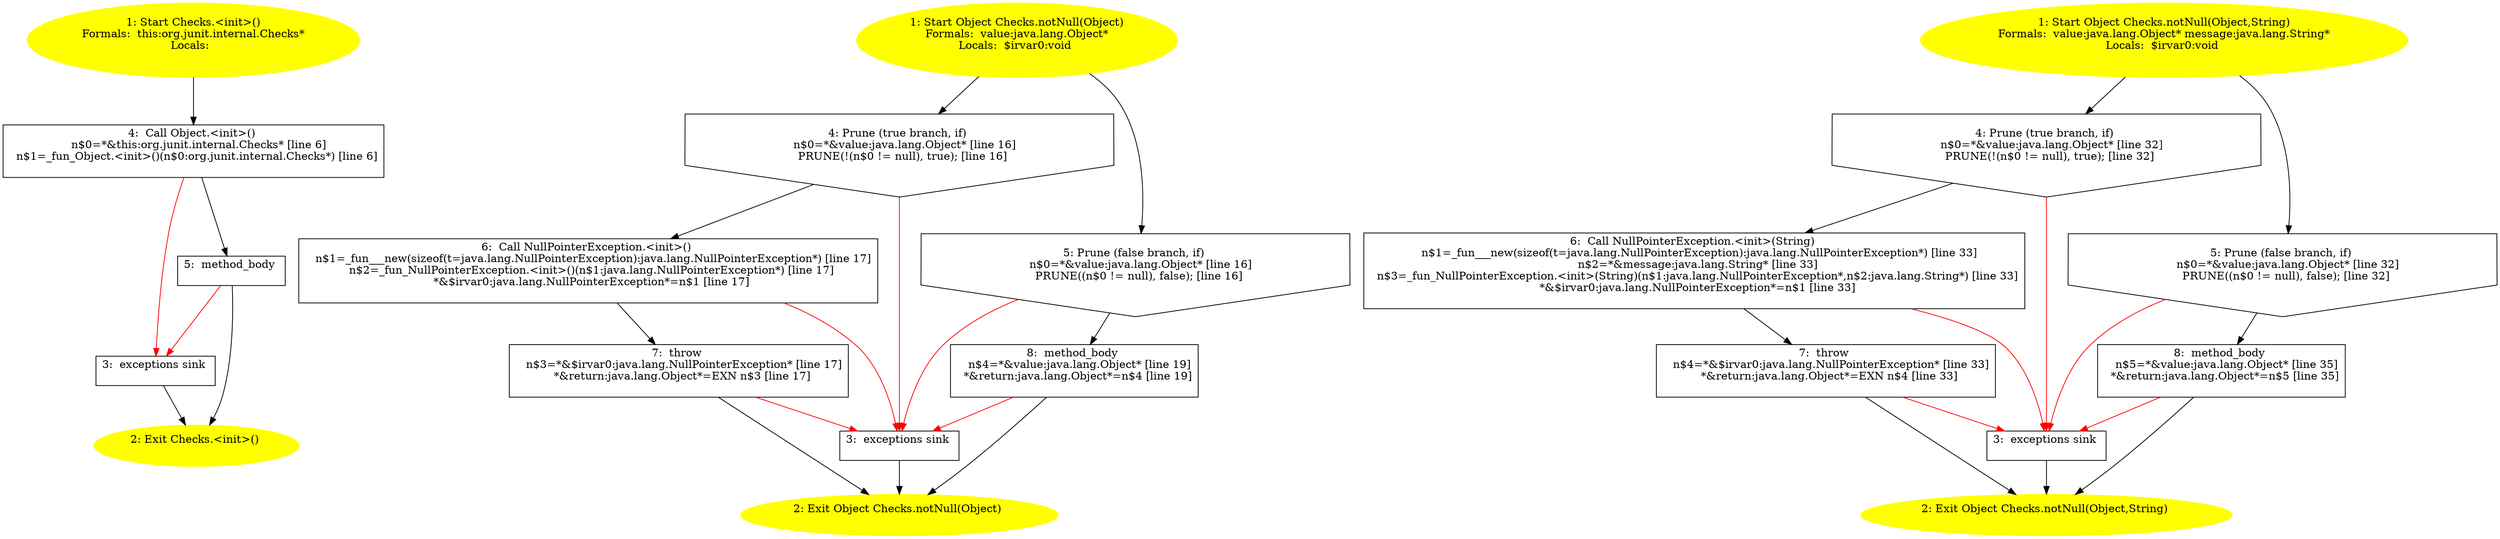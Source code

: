 /* @generated */
digraph cfg {
"org.junit.internal.Checks.<init>().bebbe21bf7896fc3631816df6903ec8d_1" [label="1: Start Checks.<init>()\nFormals:  this:org.junit.internal.Checks*\nLocals:  \n  " color=yellow style=filled]
	

	 "org.junit.internal.Checks.<init>().bebbe21bf7896fc3631816df6903ec8d_1" -> "org.junit.internal.Checks.<init>().bebbe21bf7896fc3631816df6903ec8d_4" ;
"org.junit.internal.Checks.<init>().bebbe21bf7896fc3631816df6903ec8d_2" [label="2: Exit Checks.<init>() \n  " color=yellow style=filled]
	

"org.junit.internal.Checks.<init>().bebbe21bf7896fc3631816df6903ec8d_3" [label="3:  exceptions sink \n  " shape="box"]
	

	 "org.junit.internal.Checks.<init>().bebbe21bf7896fc3631816df6903ec8d_3" -> "org.junit.internal.Checks.<init>().bebbe21bf7896fc3631816df6903ec8d_2" ;
"org.junit.internal.Checks.<init>().bebbe21bf7896fc3631816df6903ec8d_4" [label="4:  Call Object.<init>() \n   n$0=*&this:org.junit.internal.Checks* [line 6]\n  n$1=_fun_Object.<init>()(n$0:org.junit.internal.Checks*) [line 6]\n " shape="box"]
	

	 "org.junit.internal.Checks.<init>().bebbe21bf7896fc3631816df6903ec8d_4" -> "org.junit.internal.Checks.<init>().bebbe21bf7896fc3631816df6903ec8d_5" ;
	 "org.junit.internal.Checks.<init>().bebbe21bf7896fc3631816df6903ec8d_4" -> "org.junit.internal.Checks.<init>().bebbe21bf7896fc3631816df6903ec8d_3" [color="red" ];
"org.junit.internal.Checks.<init>().bebbe21bf7896fc3631816df6903ec8d_5" [label="5:  method_body \n  " shape="box"]
	

	 "org.junit.internal.Checks.<init>().bebbe21bf7896fc3631816df6903ec8d_5" -> "org.junit.internal.Checks.<init>().bebbe21bf7896fc3631816df6903ec8d_2" ;
	 "org.junit.internal.Checks.<init>().bebbe21bf7896fc3631816df6903ec8d_5" -> "org.junit.internal.Checks.<init>().bebbe21bf7896fc3631816df6903ec8d_3" [color="red" ];
"org.junit.internal.Checks.notNull(java.lang.Object):java.lang.Object.be5418e20a6f9ee86bb356b0b2f84270_1" [label="1: Start Object Checks.notNull(Object)\nFormals:  value:java.lang.Object*\nLocals:  $irvar0:void \n  " color=yellow style=filled]
	

	 "org.junit.internal.Checks.notNull(java.lang.Object):java.lang.Object.be5418e20a6f9ee86bb356b0b2f84270_1" -> "org.junit.internal.Checks.notNull(java.lang.Object):java.lang.Object.be5418e20a6f9ee86bb356b0b2f84270_4" ;
	 "org.junit.internal.Checks.notNull(java.lang.Object):java.lang.Object.be5418e20a6f9ee86bb356b0b2f84270_1" -> "org.junit.internal.Checks.notNull(java.lang.Object):java.lang.Object.be5418e20a6f9ee86bb356b0b2f84270_5" ;
"org.junit.internal.Checks.notNull(java.lang.Object):java.lang.Object.be5418e20a6f9ee86bb356b0b2f84270_2" [label="2: Exit Object Checks.notNull(Object) \n  " color=yellow style=filled]
	

"org.junit.internal.Checks.notNull(java.lang.Object):java.lang.Object.be5418e20a6f9ee86bb356b0b2f84270_3" [label="3:  exceptions sink \n  " shape="box"]
	

	 "org.junit.internal.Checks.notNull(java.lang.Object):java.lang.Object.be5418e20a6f9ee86bb356b0b2f84270_3" -> "org.junit.internal.Checks.notNull(java.lang.Object):java.lang.Object.be5418e20a6f9ee86bb356b0b2f84270_2" ;
"org.junit.internal.Checks.notNull(java.lang.Object):java.lang.Object.be5418e20a6f9ee86bb356b0b2f84270_4" [label="4: Prune (true branch, if) \n   n$0=*&value:java.lang.Object* [line 16]\n  PRUNE(!(n$0 != null), true); [line 16]\n " shape="invhouse"]
	

	 "org.junit.internal.Checks.notNull(java.lang.Object):java.lang.Object.be5418e20a6f9ee86bb356b0b2f84270_4" -> "org.junit.internal.Checks.notNull(java.lang.Object):java.lang.Object.be5418e20a6f9ee86bb356b0b2f84270_6" ;
	 "org.junit.internal.Checks.notNull(java.lang.Object):java.lang.Object.be5418e20a6f9ee86bb356b0b2f84270_4" -> "org.junit.internal.Checks.notNull(java.lang.Object):java.lang.Object.be5418e20a6f9ee86bb356b0b2f84270_3" [color="red" ];
"org.junit.internal.Checks.notNull(java.lang.Object):java.lang.Object.be5418e20a6f9ee86bb356b0b2f84270_5" [label="5: Prune (false branch, if) \n   n$0=*&value:java.lang.Object* [line 16]\n  PRUNE((n$0 != null), false); [line 16]\n " shape="invhouse"]
	

	 "org.junit.internal.Checks.notNull(java.lang.Object):java.lang.Object.be5418e20a6f9ee86bb356b0b2f84270_5" -> "org.junit.internal.Checks.notNull(java.lang.Object):java.lang.Object.be5418e20a6f9ee86bb356b0b2f84270_8" ;
	 "org.junit.internal.Checks.notNull(java.lang.Object):java.lang.Object.be5418e20a6f9ee86bb356b0b2f84270_5" -> "org.junit.internal.Checks.notNull(java.lang.Object):java.lang.Object.be5418e20a6f9ee86bb356b0b2f84270_3" [color="red" ];
"org.junit.internal.Checks.notNull(java.lang.Object):java.lang.Object.be5418e20a6f9ee86bb356b0b2f84270_6" [label="6:  Call NullPointerException.<init>() \n   n$1=_fun___new(sizeof(t=java.lang.NullPointerException):java.lang.NullPointerException*) [line 17]\n  n$2=_fun_NullPointerException.<init>()(n$1:java.lang.NullPointerException*) [line 17]\n  *&$irvar0:java.lang.NullPointerException*=n$1 [line 17]\n " shape="box"]
	

	 "org.junit.internal.Checks.notNull(java.lang.Object):java.lang.Object.be5418e20a6f9ee86bb356b0b2f84270_6" -> "org.junit.internal.Checks.notNull(java.lang.Object):java.lang.Object.be5418e20a6f9ee86bb356b0b2f84270_7" ;
	 "org.junit.internal.Checks.notNull(java.lang.Object):java.lang.Object.be5418e20a6f9ee86bb356b0b2f84270_6" -> "org.junit.internal.Checks.notNull(java.lang.Object):java.lang.Object.be5418e20a6f9ee86bb356b0b2f84270_3" [color="red" ];
"org.junit.internal.Checks.notNull(java.lang.Object):java.lang.Object.be5418e20a6f9ee86bb356b0b2f84270_7" [label="7:  throw \n   n$3=*&$irvar0:java.lang.NullPointerException* [line 17]\n  *&return:java.lang.Object*=EXN n$3 [line 17]\n " shape="box"]
	

	 "org.junit.internal.Checks.notNull(java.lang.Object):java.lang.Object.be5418e20a6f9ee86bb356b0b2f84270_7" -> "org.junit.internal.Checks.notNull(java.lang.Object):java.lang.Object.be5418e20a6f9ee86bb356b0b2f84270_2" ;
	 "org.junit.internal.Checks.notNull(java.lang.Object):java.lang.Object.be5418e20a6f9ee86bb356b0b2f84270_7" -> "org.junit.internal.Checks.notNull(java.lang.Object):java.lang.Object.be5418e20a6f9ee86bb356b0b2f84270_3" [color="red" ];
"org.junit.internal.Checks.notNull(java.lang.Object):java.lang.Object.be5418e20a6f9ee86bb356b0b2f84270_8" [label="8:  method_body \n   n$4=*&value:java.lang.Object* [line 19]\n  *&return:java.lang.Object*=n$4 [line 19]\n " shape="box"]
	

	 "org.junit.internal.Checks.notNull(java.lang.Object):java.lang.Object.be5418e20a6f9ee86bb356b0b2f84270_8" -> "org.junit.internal.Checks.notNull(java.lang.Object):java.lang.Object.be5418e20a6f9ee86bb356b0b2f84270_2" ;
	 "org.junit.internal.Checks.notNull(java.lang.Object):java.lang.Object.be5418e20a6f9ee86bb356b0b2f84270_8" -> "org.junit.internal.Checks.notNull(java.lang.Object):java.lang.Object.be5418e20a6f9ee86bb356b0b2f84270_3" [color="red" ];
"org.junit.internal.Checks.notNull(java.lang.Object,java.lang.String):java.lang.Object.7c5e2e849c31257dce87bf2a6af706c9_1" [label="1: Start Object Checks.notNull(Object,String)\nFormals:  value:java.lang.Object* message:java.lang.String*\nLocals:  $irvar0:void \n  " color=yellow style=filled]
	

	 "org.junit.internal.Checks.notNull(java.lang.Object,java.lang.String):java.lang.Object.7c5e2e849c31257dce87bf2a6af706c9_1" -> "org.junit.internal.Checks.notNull(java.lang.Object,java.lang.String):java.lang.Object.7c5e2e849c31257dce87bf2a6af706c9_4" ;
	 "org.junit.internal.Checks.notNull(java.lang.Object,java.lang.String):java.lang.Object.7c5e2e849c31257dce87bf2a6af706c9_1" -> "org.junit.internal.Checks.notNull(java.lang.Object,java.lang.String):java.lang.Object.7c5e2e849c31257dce87bf2a6af706c9_5" ;
"org.junit.internal.Checks.notNull(java.lang.Object,java.lang.String):java.lang.Object.7c5e2e849c31257dce87bf2a6af706c9_2" [label="2: Exit Object Checks.notNull(Object,String) \n  " color=yellow style=filled]
	

"org.junit.internal.Checks.notNull(java.lang.Object,java.lang.String):java.lang.Object.7c5e2e849c31257dce87bf2a6af706c9_3" [label="3:  exceptions sink \n  " shape="box"]
	

	 "org.junit.internal.Checks.notNull(java.lang.Object,java.lang.String):java.lang.Object.7c5e2e849c31257dce87bf2a6af706c9_3" -> "org.junit.internal.Checks.notNull(java.lang.Object,java.lang.String):java.lang.Object.7c5e2e849c31257dce87bf2a6af706c9_2" ;
"org.junit.internal.Checks.notNull(java.lang.Object,java.lang.String):java.lang.Object.7c5e2e849c31257dce87bf2a6af706c9_4" [label="4: Prune (true branch, if) \n   n$0=*&value:java.lang.Object* [line 32]\n  PRUNE(!(n$0 != null), true); [line 32]\n " shape="invhouse"]
	

	 "org.junit.internal.Checks.notNull(java.lang.Object,java.lang.String):java.lang.Object.7c5e2e849c31257dce87bf2a6af706c9_4" -> "org.junit.internal.Checks.notNull(java.lang.Object,java.lang.String):java.lang.Object.7c5e2e849c31257dce87bf2a6af706c9_6" ;
	 "org.junit.internal.Checks.notNull(java.lang.Object,java.lang.String):java.lang.Object.7c5e2e849c31257dce87bf2a6af706c9_4" -> "org.junit.internal.Checks.notNull(java.lang.Object,java.lang.String):java.lang.Object.7c5e2e849c31257dce87bf2a6af706c9_3" [color="red" ];
"org.junit.internal.Checks.notNull(java.lang.Object,java.lang.String):java.lang.Object.7c5e2e849c31257dce87bf2a6af706c9_5" [label="5: Prune (false branch, if) \n   n$0=*&value:java.lang.Object* [line 32]\n  PRUNE((n$0 != null), false); [line 32]\n " shape="invhouse"]
	

	 "org.junit.internal.Checks.notNull(java.lang.Object,java.lang.String):java.lang.Object.7c5e2e849c31257dce87bf2a6af706c9_5" -> "org.junit.internal.Checks.notNull(java.lang.Object,java.lang.String):java.lang.Object.7c5e2e849c31257dce87bf2a6af706c9_8" ;
	 "org.junit.internal.Checks.notNull(java.lang.Object,java.lang.String):java.lang.Object.7c5e2e849c31257dce87bf2a6af706c9_5" -> "org.junit.internal.Checks.notNull(java.lang.Object,java.lang.String):java.lang.Object.7c5e2e849c31257dce87bf2a6af706c9_3" [color="red" ];
"org.junit.internal.Checks.notNull(java.lang.Object,java.lang.String):java.lang.Object.7c5e2e849c31257dce87bf2a6af706c9_6" [label="6:  Call NullPointerException.<init>(String) \n   n$1=_fun___new(sizeof(t=java.lang.NullPointerException):java.lang.NullPointerException*) [line 33]\n  n$2=*&message:java.lang.String* [line 33]\n  n$3=_fun_NullPointerException.<init>(String)(n$1:java.lang.NullPointerException*,n$2:java.lang.String*) [line 33]\n  *&$irvar0:java.lang.NullPointerException*=n$1 [line 33]\n " shape="box"]
	

	 "org.junit.internal.Checks.notNull(java.lang.Object,java.lang.String):java.lang.Object.7c5e2e849c31257dce87bf2a6af706c9_6" -> "org.junit.internal.Checks.notNull(java.lang.Object,java.lang.String):java.lang.Object.7c5e2e849c31257dce87bf2a6af706c9_7" ;
	 "org.junit.internal.Checks.notNull(java.lang.Object,java.lang.String):java.lang.Object.7c5e2e849c31257dce87bf2a6af706c9_6" -> "org.junit.internal.Checks.notNull(java.lang.Object,java.lang.String):java.lang.Object.7c5e2e849c31257dce87bf2a6af706c9_3" [color="red" ];
"org.junit.internal.Checks.notNull(java.lang.Object,java.lang.String):java.lang.Object.7c5e2e849c31257dce87bf2a6af706c9_7" [label="7:  throw \n   n$4=*&$irvar0:java.lang.NullPointerException* [line 33]\n  *&return:java.lang.Object*=EXN n$4 [line 33]\n " shape="box"]
	

	 "org.junit.internal.Checks.notNull(java.lang.Object,java.lang.String):java.lang.Object.7c5e2e849c31257dce87bf2a6af706c9_7" -> "org.junit.internal.Checks.notNull(java.lang.Object,java.lang.String):java.lang.Object.7c5e2e849c31257dce87bf2a6af706c9_2" ;
	 "org.junit.internal.Checks.notNull(java.lang.Object,java.lang.String):java.lang.Object.7c5e2e849c31257dce87bf2a6af706c9_7" -> "org.junit.internal.Checks.notNull(java.lang.Object,java.lang.String):java.lang.Object.7c5e2e849c31257dce87bf2a6af706c9_3" [color="red" ];
"org.junit.internal.Checks.notNull(java.lang.Object,java.lang.String):java.lang.Object.7c5e2e849c31257dce87bf2a6af706c9_8" [label="8:  method_body \n   n$5=*&value:java.lang.Object* [line 35]\n  *&return:java.lang.Object*=n$5 [line 35]\n " shape="box"]
	

	 "org.junit.internal.Checks.notNull(java.lang.Object,java.lang.String):java.lang.Object.7c5e2e849c31257dce87bf2a6af706c9_8" -> "org.junit.internal.Checks.notNull(java.lang.Object,java.lang.String):java.lang.Object.7c5e2e849c31257dce87bf2a6af706c9_2" ;
	 "org.junit.internal.Checks.notNull(java.lang.Object,java.lang.String):java.lang.Object.7c5e2e849c31257dce87bf2a6af706c9_8" -> "org.junit.internal.Checks.notNull(java.lang.Object,java.lang.String):java.lang.Object.7c5e2e849c31257dce87bf2a6af706c9_3" [color="red" ];
}
